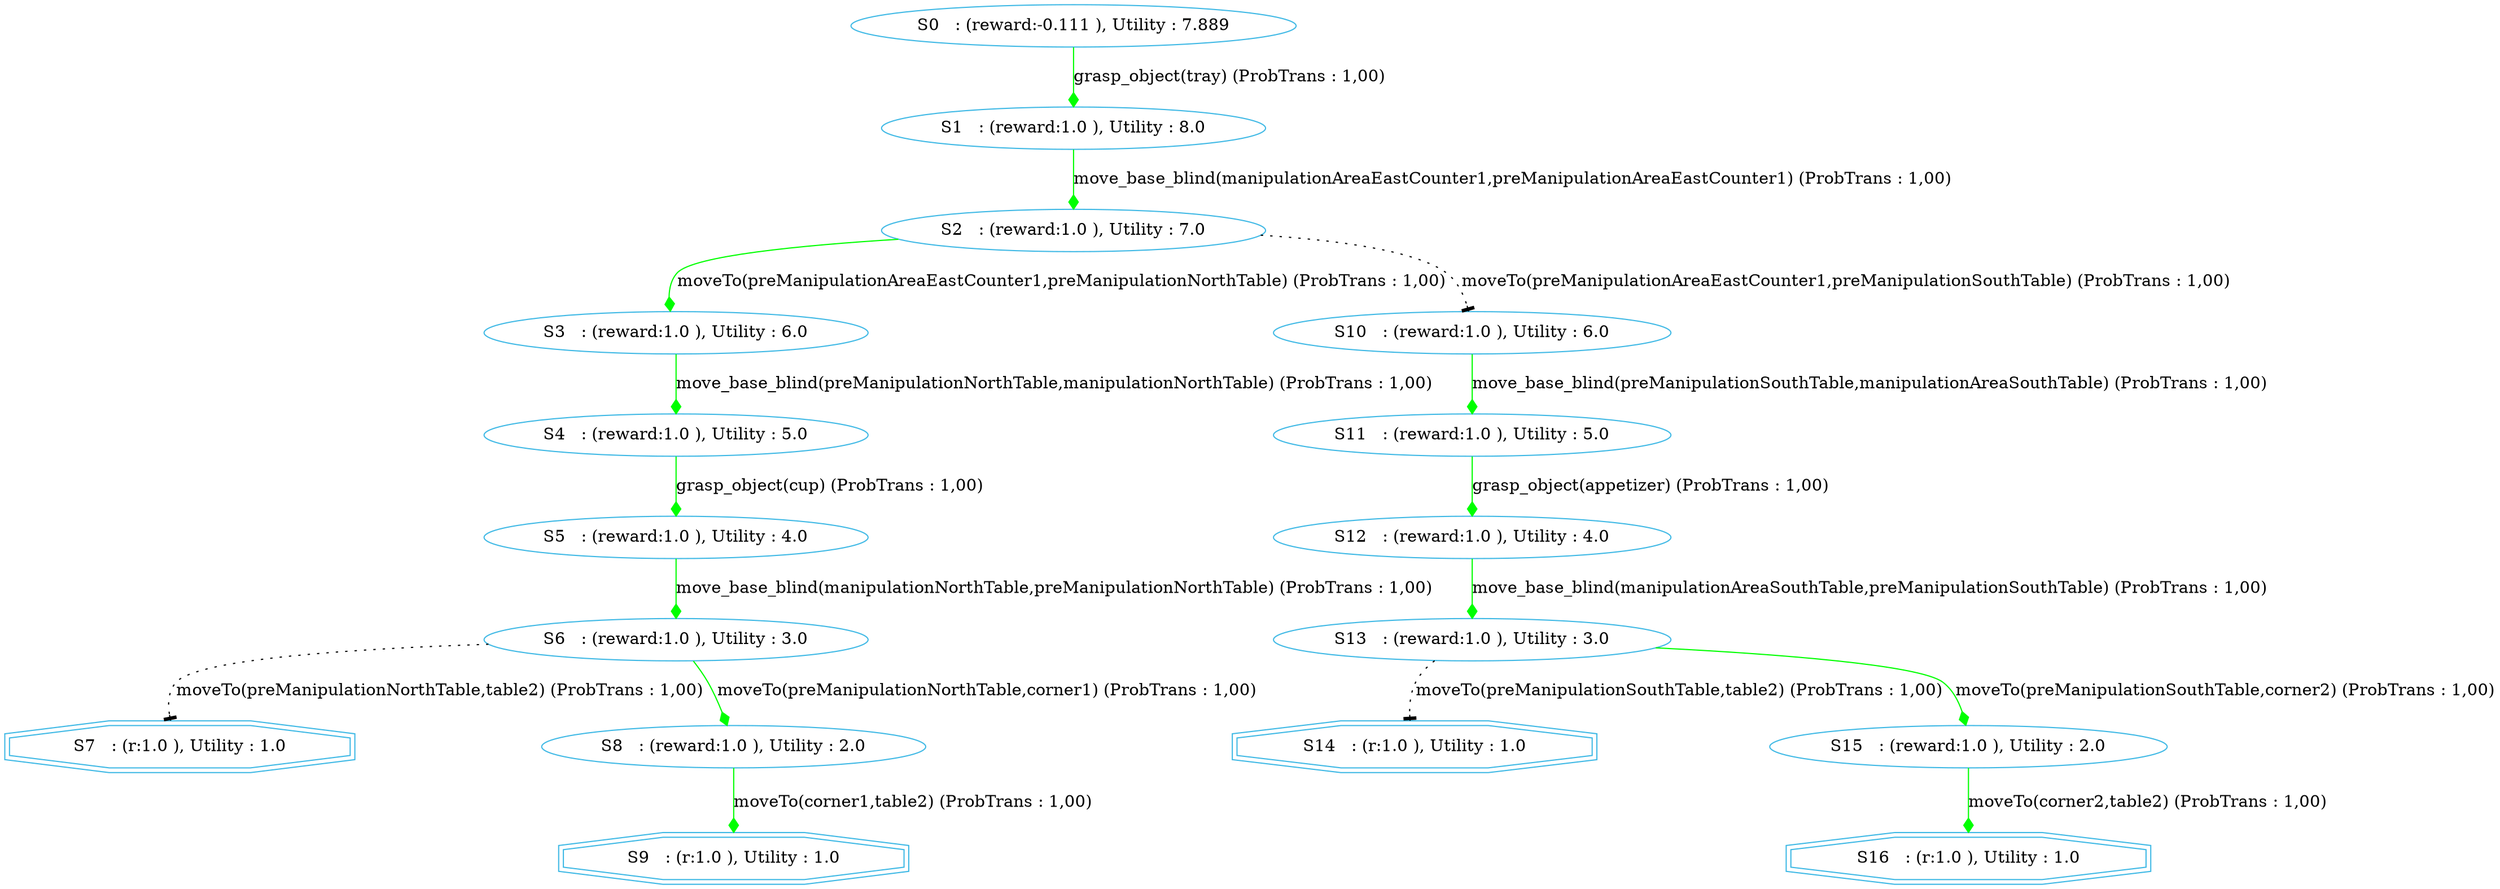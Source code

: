 digraph {
  node [color="#40b9e5" ]
 size="60,17";
"7" [label=" S7   : (r:1.0 ), Utility : 1.0 " shape=doubleoctagon];
"9" [label=" S9   : (r:1.0 ), Utility : 1.0 " shape=doubleoctagon];
"14" [label=" S14   : (r:1.0 ), Utility : 1.0 " shape=doubleoctagon];
"16" [label=" S16   : (r:1.0 ), Utility : 1.0 " shape=doubleoctagon];
"0" [label=" S0   : (reward:-0.111 ), Utility : 7.889 "];
"1" [label=" S1   : (reward:1.0 ), Utility : 8.0 "];
"2" [label=" S2   : (reward:1.0 ), Utility : 7.0 "];
"3" [label=" S3   : (reward:1.0 ), Utility : 6.0 "];
"4" [label=" S4   : (reward:1.0 ), Utility : 5.0 "];
"5" [label=" S5   : (reward:1.0 ), Utility : 4.0 "];
"6" [label=" S6   : (reward:1.0 ), Utility : 3.0 "];
"8" [label=" S8   : (reward:1.0 ), Utility : 2.0 "];
"10" [label=" S10   : (reward:1.0 ), Utility : 6.0 "];
"11" [label=" S11   : (reward:1.0 ), Utility : 5.0 "];
"12" [label=" S12   : (reward:1.0 ), Utility : 4.0 "];
"13" [label=" S13   : (reward:1.0 ), Utility : 3.0 "];
"15" [label=" S15   : (reward:1.0 ), Utility : 2.0 "];
"0" -> "1" [ label="grasp_object(tray) (ProbTrans : 1,00)"
, arrowhead = diamond , color=green];"1" -> "2" [ label="move_base_blind(manipulationAreaEastCounter1,preManipulationAreaEastCounter1) (ProbTrans : 1,00)"
, arrowhead = diamond , color=green];"2" -> "3" [ label="moveTo(preManipulationAreaEastCounter1,preManipulationNorthTable) (ProbTrans : 1,00)"
, arrowhead = diamond , color=green];"2" -> "10" [ label="moveTo(preManipulationAreaEastCounter1,preManipulationSouthTable) (ProbTrans : 1,00)"
,style=dotted, arrowhead=tee];"3" -> "4" [ label="move_base_blind(preManipulationNorthTable,manipulationNorthTable) (ProbTrans : 1,00)"
, arrowhead = diamond , color=green];"4" -> "5" [ label="grasp_object(cup) (ProbTrans : 1,00)"
, arrowhead = diamond , color=green];"5" -> "6" [ label="move_base_blind(manipulationNorthTable,preManipulationNorthTable) (ProbTrans : 1,00)"
, arrowhead = diamond , color=green];"6" -> "7" [ label="moveTo(preManipulationNorthTable,table2) (ProbTrans : 1,00)"
,style=dotted, arrowhead=tee];"6" -> "8" [ label="moveTo(preManipulationNorthTable,corner1) (ProbTrans : 1,00)"
, arrowhead = diamond , color=green];"8" -> "9" [ label="moveTo(corner1,table2) (ProbTrans : 1,00)"
, arrowhead = diamond , color=green];"10" -> "11" [ label="move_base_blind(preManipulationSouthTable,manipulationAreaSouthTable) (ProbTrans : 1,00)"
, arrowhead = diamond , color=green];"11" -> "12" [ label="grasp_object(appetizer) (ProbTrans : 1,00)"
, arrowhead = diamond , color=green];"12" -> "13" [ label="move_base_blind(manipulationAreaSouthTable,preManipulationSouthTable) (ProbTrans : 1,00)"
, arrowhead = diamond , color=green];"13" -> "14" [ label="moveTo(preManipulationSouthTable,table2) (ProbTrans : 1,00)"
,style=dotted, arrowhead=tee];"13" -> "15" [ label="moveTo(preManipulationSouthTable,corner2) (ProbTrans : 1,00)"
, arrowhead = diamond , color=green];"15" -> "16" [ label="moveTo(corner2,table2) (ProbTrans : 1,00)"
, arrowhead = diamond , color=green];}
